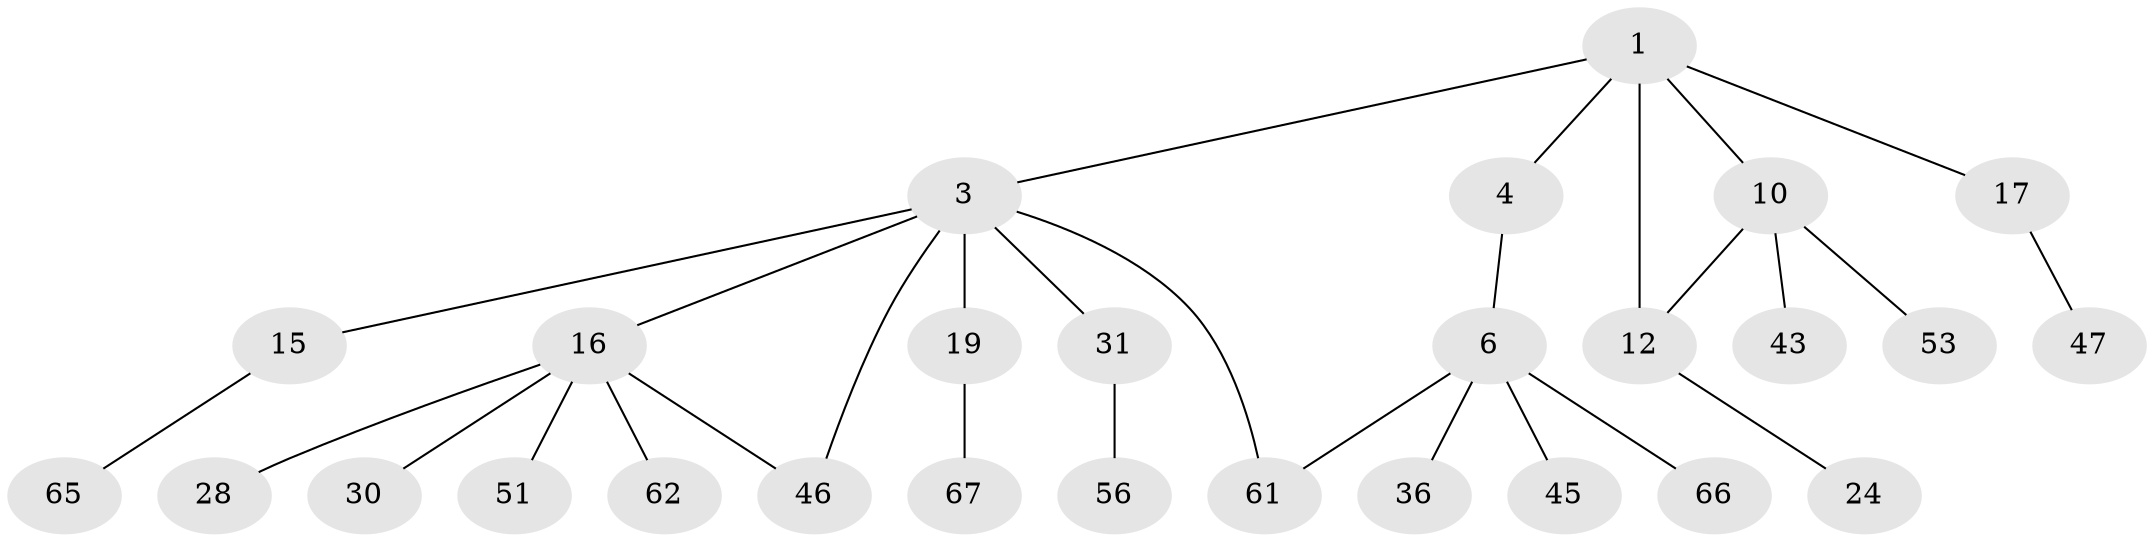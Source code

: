 // original degree distribution, {3: 0.10144927536231885, 5: 0.057971014492753624, 4: 0.08695652173913043, 6: 0.014492753623188406, 1: 0.4492753623188406, 2: 0.2898550724637681}
// Generated by graph-tools (version 1.1) at 2025/16/03/04/25 18:16:51]
// undirected, 27 vertices, 29 edges
graph export_dot {
graph [start="1"]
  node [color=gray90,style=filled];
  1 [super="+2+58"];
  3 [super="+13+5+22+63"];
  4 [super="+44+14"];
  6 [super="+8+9+18+21+7"];
  10 [super="+41+20+69+29"];
  12 [super="+55+52"];
  15 [super="+54+38"];
  16 [super="+25+27+35"];
  17 [super="+33"];
  19 [super="+26"];
  24;
  28;
  30;
  31 [super="+57+34+37"];
  36 [super="+68"];
  43;
  45 [super="+50"];
  46;
  47;
  51;
  53;
  56 [super="+59"];
  61 [super="+64"];
  62;
  65;
  66;
  67;
  1 -- 17;
  1 -- 3;
  1 -- 4;
  1 -- 10;
  1 -- 12;
  3 -- 16;
  3 -- 31;
  3 -- 19;
  3 -- 61;
  3 -- 15;
  3 -- 46;
  4 -- 6;
  6 -- 66;
  6 -- 36;
  6 -- 45;
  6 -- 61;
  10 -- 53;
  10 -- 12;
  10 -- 43;
  12 -- 24;
  15 -- 65;
  16 -- 51;
  16 -- 30;
  16 -- 28;
  16 -- 46;
  16 -- 62;
  17 -- 47;
  19 -- 67;
  31 -- 56;
}
